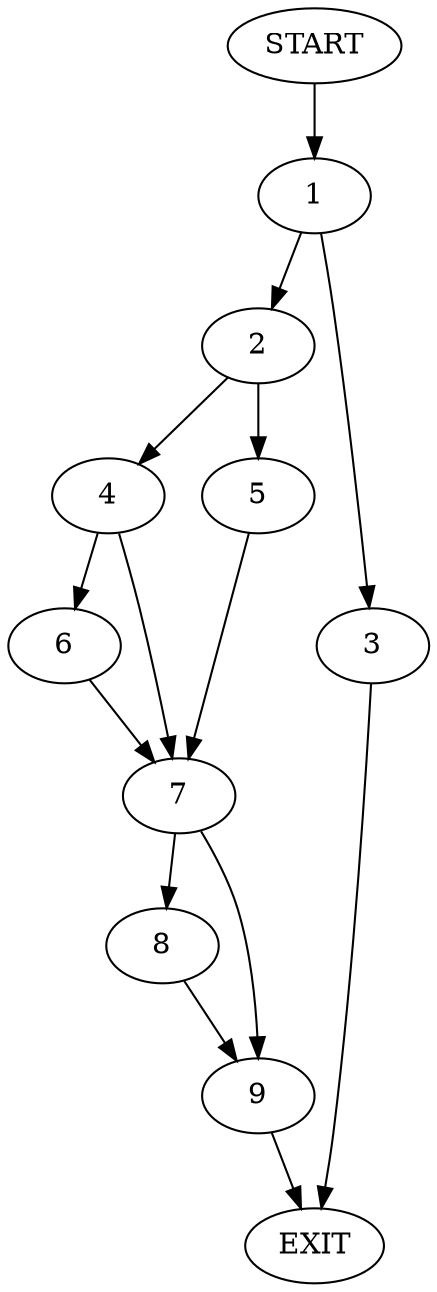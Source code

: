 digraph {
0 [label="START"]
10 [label="EXIT"]
0 -> 1
1 -> 2
1 -> 3
3 -> 10
2 -> 4
2 -> 5
4 -> 6
4 -> 7
5 -> 7
7 -> 8
7 -> 9
6 -> 7
9 -> 10
8 -> 9
}
